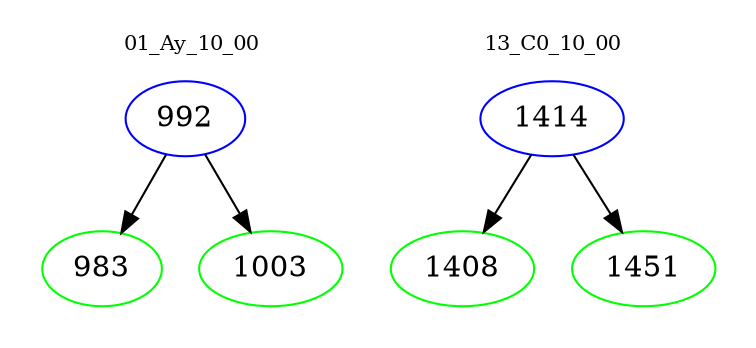 digraph{
subgraph cluster_0 {
color = white
label = "01_Ay_10_00";
fontsize=10;
T0_992 [label="992", color="blue"]
T0_992 -> T0_983 [color="black"]
T0_983 [label="983", color="green"]
T0_992 -> T0_1003 [color="black"]
T0_1003 [label="1003", color="green"]
}
subgraph cluster_1 {
color = white
label = "13_C0_10_00";
fontsize=10;
T1_1414 [label="1414", color="blue"]
T1_1414 -> T1_1408 [color="black"]
T1_1408 [label="1408", color="green"]
T1_1414 -> T1_1451 [color="black"]
T1_1451 [label="1451", color="green"]
}
}
